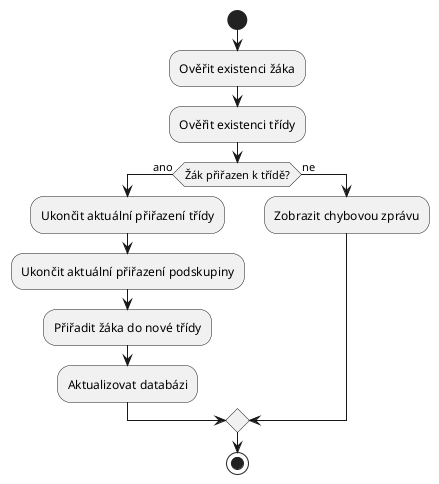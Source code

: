 @startuml
start
:Ověřit existenci žáka;
:Ověřit existenci třídy;
if (Žák přiřazen k třídě?) then (ano)
  :Ukončit aktuální přiřazení třídy;
  :Ukončit aktuální přiřazení podskupiny;
  :Přiřadit žáka do nové třídy;
  :Aktualizovat databázi;
else (ne)
  :Zobrazit chybovou zprávu;
endif
stop
@enduml
